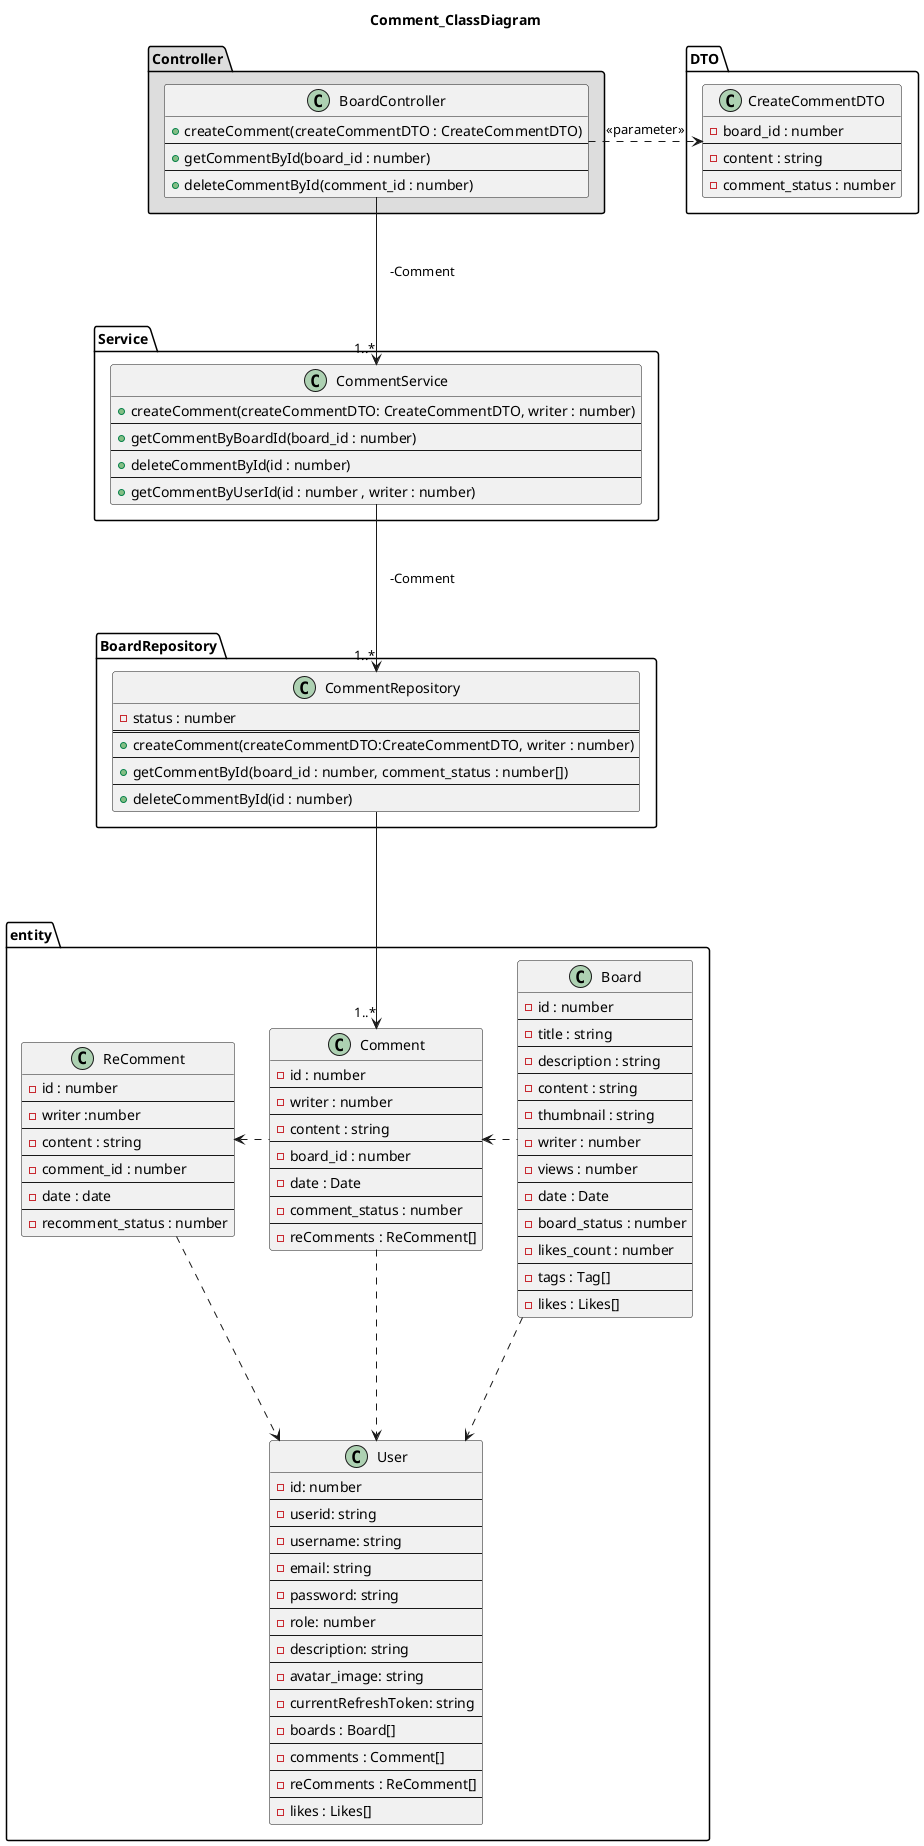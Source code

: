 @startuml


title <b>Comment_ClassDiagram</b>

package "Controller" #DDD{
    class BoardController  {
        +createComment(createCommentDTO : CreateCommentDTO)
        --
        +getCommentById(board_id : number)
        --
        +deleteCommentById(comment_id : number)
    }
}

package "DTO"{
    



    class CreateCommentDTO{
        -board_id : number
        --
        -content : string
        --
        -comment_status : number
    }

    
}

package "Service" #FFF{


    
    class CommentService {
        +createComment(createCommentDTO: CreateCommentDTO, writer : number)
        --
        +getCommentByBoardId(board_id : number)
        --
        +deleteCommentById(id : number) 
        --
        +getCommentByUserId(id : number , writer : number)
    }
    
}
package BoardRepository{
    
    class CommentRepository{
        -status : number
        ==
        +createComment(createCommentDTO:CreateCommentDTO, writer : number)
        --
        +getCommentById(board_id : number, comment_status : number[])
        --
        +deleteCommentById(id : number)
    }
    
}
package entity{
    class Board{
        -id : number
        --
        -title : string
        --
        -description : string
        --
        -content : string
        --
        -thumbnail : string
        --
        -writer : number
        --
        -views : number
        --
        -date : Date
        --
        -board_status : number
        --
        -likes_count : number
        --
        -tags : Tag[]
        --
        -likes : Likes[]
    }
    class User {
        -id: number
        --
        -userid: string
        --
        -username: string
        --
        -email: string
        --
        -password: string
        --
        -role: number
        --
        -description: string
        --
        -avatar_image: string
        --
        -currentRefreshToken: string
        --
        -boards : Board[]
        --
        -comments : Comment[]
        --
        -reComments : ReComment[]
        --
        -likes : Likes[]
    }
    class Comment{
        -id : number
        --
        -writer : number
        --
        -content : string
        --
        -board_id : number
        --
        -date : Date
        --
        -comment_status : number
        --
        -reComments : ReComment[]
    }
    class ReComment{
        -id : number
        --
        -writer :number
        --
        -content : string
        --
        -comment_id : number
        --
        -date : date
        --
        -recomment_status : number
    }
    
}



BoardController -right..> CreateCommentDTO : << parameter >>

BoardController -down-->"1..*" CommentService : 　-Comment

CommentService -down-->"1..*" CommentRepository : 　-Comment



CommentRepository -down-->"1..*" Comment


Board -down..> User
Comment -down..> User
ReComment -down..> User

Comment -left..> ReComment

Board -left..> Comment

@enduml